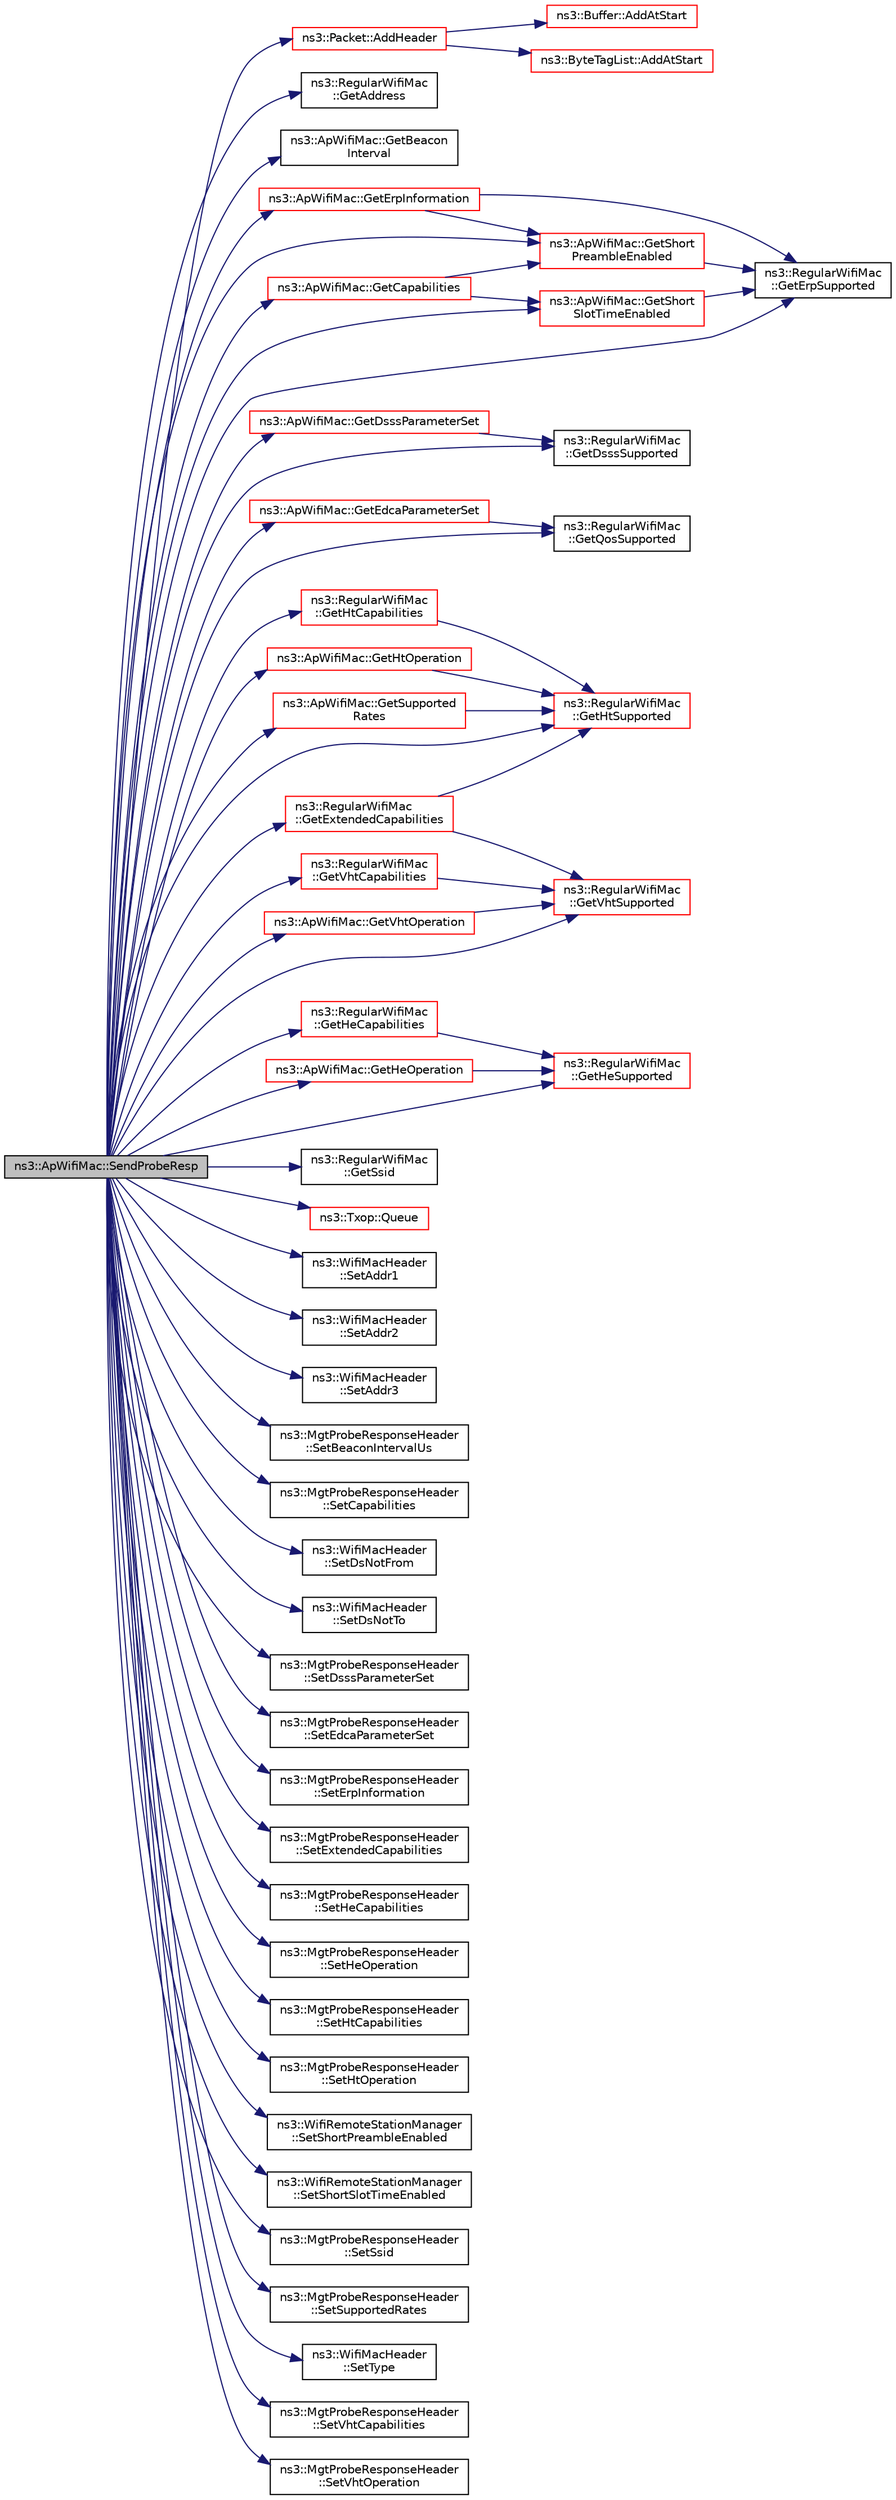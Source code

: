 digraph "ns3::ApWifiMac::SendProbeResp"
{
 // LATEX_PDF_SIZE
  edge [fontname="Helvetica",fontsize="10",labelfontname="Helvetica",labelfontsize="10"];
  node [fontname="Helvetica",fontsize="10",shape=record];
  rankdir="LR";
  Node1 [label="ns3::ApWifiMac::SendProbeResp",height=0.2,width=0.4,color="black", fillcolor="grey75", style="filled", fontcolor="black",tooltip="Forward a probe response packet to the DCF."];
  Node1 -> Node2 [color="midnightblue",fontsize="10",style="solid",fontname="Helvetica"];
  Node2 [label="ns3::Packet::AddHeader",height=0.2,width=0.4,color="red", fillcolor="white", style="filled",URL="$classns3_1_1_packet.html#a465108c595a0bc592095cbcab1832ed8",tooltip="Add header to this packet."];
  Node2 -> Node3 [color="midnightblue",fontsize="10",style="solid",fontname="Helvetica"];
  Node3 [label="ns3::ByteTagList::AddAtStart",height=0.2,width=0.4,color="red", fillcolor="white", style="filled",URL="$classns3_1_1_byte_tag_list.html#acb4563fbe4299c55af41ba7a166b71d5",tooltip="Make sure that all offsets are bigger than prependOffset which represents the location where new byte..."];
  Node2 -> Node9 [color="midnightblue",fontsize="10",style="solid",fontname="Helvetica"];
  Node9 [label="ns3::Buffer::AddAtStart",height=0.2,width=0.4,color="red", fillcolor="white", style="filled",URL="$classns3_1_1_buffer.html#a8abd8164c3671d3dadc98fc66fade7b1",tooltip=" "];
  Node1 -> Node47 [color="midnightblue",fontsize="10",style="solid",fontname="Helvetica"];
  Node47 [label="ns3::RegularWifiMac\l::GetAddress",height=0.2,width=0.4,color="black", fillcolor="white", style="filled",URL="$classns3_1_1_regular_wifi_mac.html#aec7ede7cc93b6ec04d447b1649ab27e8",tooltip=" "];
  Node1 -> Node48 [color="midnightblue",fontsize="10",style="solid",fontname="Helvetica"];
  Node48 [label="ns3::ApWifiMac::GetBeacon\lInterval",height=0.2,width=0.4,color="black", fillcolor="white", style="filled",URL="$classns3_1_1_ap_wifi_mac.html#af63680554ffb0731ce0ace3538326343",tooltip=" "];
  Node1 -> Node49 [color="midnightblue",fontsize="10",style="solid",fontname="Helvetica"];
  Node49 [label="ns3::ApWifiMac::GetCapabilities",height=0.2,width=0.4,color="red", fillcolor="white", style="filled",URL="$classns3_1_1_ap_wifi_mac.html#a64a900257eccb78f21c3166e94a0c83b",tooltip="Return the Capability information of the current AP."];
  Node49 -> Node51 [color="midnightblue",fontsize="10",style="solid",fontname="Helvetica"];
  Node51 [label="ns3::ApWifiMac::GetShort\lPreambleEnabled",height=0.2,width=0.4,color="red", fillcolor="white", style="filled",URL="$classns3_1_1_ap_wifi_mac.html#aca9e80b07b0ef708aa9e06c3272b6efa",tooltip="Determine whether short preamble should be enabled or not in the BSS."];
  Node51 -> Node52 [color="midnightblue",fontsize="10",style="solid",fontname="Helvetica"];
  Node52 [label="ns3::RegularWifiMac\l::GetErpSupported",height=0.2,width=0.4,color="black", fillcolor="white", style="filled",URL="$classns3_1_1_regular_wifi_mac.html#a6ae4d610b553f1a4715e429efc334375",tooltip="Return whether the device supports ERP."];
  Node49 -> Node63 [color="midnightblue",fontsize="10",style="solid",fontname="Helvetica"];
  Node63 [label="ns3::ApWifiMac::GetShort\lSlotTimeEnabled",height=0.2,width=0.4,color="red", fillcolor="white", style="filled",URL="$classns3_1_1_ap_wifi_mac.html#a74c72957ce64d4c1e34bd82e0cf51977",tooltip="Determine whether short slot time should be enabled or not in the BSS."];
  Node63 -> Node52 [color="midnightblue",fontsize="10",style="solid",fontname="Helvetica"];
  Node1 -> Node72 [color="midnightblue",fontsize="10",style="solid",fontname="Helvetica"];
  Node72 [label="ns3::ApWifiMac::GetDsssParameterSet",height=0.2,width=0.4,color="red", fillcolor="white", style="filled",URL="$classns3_1_1_ap_wifi_mac.html#a61b766fbfeadb0a93633a3e36389e0e2",tooltip="Return the DSSS Parameter Set that we support."];
  Node72 -> Node74 [color="midnightblue",fontsize="10",style="solid",fontname="Helvetica"];
  Node74 [label="ns3::RegularWifiMac\l::GetDsssSupported",height=0.2,width=0.4,color="black", fillcolor="white", style="filled",URL="$classns3_1_1_regular_wifi_mac.html#ab5d9ee663c3e87a5cef2ef9d5c469a02",tooltip="Return whether the device supports DSSS."];
  Node1 -> Node74 [color="midnightblue",fontsize="10",style="solid",fontname="Helvetica"];
  Node1 -> Node77 [color="midnightblue",fontsize="10",style="solid",fontname="Helvetica"];
  Node77 [label="ns3::ApWifiMac::GetEdcaParameterSet",height=0.2,width=0.4,color="red", fillcolor="white", style="filled",URL="$classns3_1_1_ap_wifi_mac.html#a8fdab70d8075899ae259189089cca8a7",tooltip="Return the EDCA Parameter Set of the current AP."];
  Node77 -> Node91 [color="midnightblue",fontsize="10",style="solid",fontname="Helvetica"];
  Node91 [label="ns3::RegularWifiMac\l::GetQosSupported",height=0.2,width=0.4,color="black", fillcolor="white", style="filled",URL="$classns3_1_1_regular_wifi_mac.html#a23b58c52d462e580bd814db6d8af3fd0",tooltip="Return whether the device supports QoS."];
  Node1 -> Node115 [color="midnightblue",fontsize="10",style="solid",fontname="Helvetica"];
  Node115 [label="ns3::ApWifiMac::GetErpInformation",height=0.2,width=0.4,color="red", fillcolor="white", style="filled",URL="$classns3_1_1_ap_wifi_mac.html#a47a20776593ad424dcaa1949cefc687c",tooltip="Return the ERP information of the current AP."];
  Node115 -> Node52 [color="midnightblue",fontsize="10",style="solid",fontname="Helvetica"];
  Node115 -> Node51 [color="midnightblue",fontsize="10",style="solid",fontname="Helvetica"];
  Node1 -> Node52 [color="midnightblue",fontsize="10",style="solid",fontname="Helvetica"];
  Node1 -> Node122 [color="midnightblue",fontsize="10",style="solid",fontname="Helvetica"];
  Node122 [label="ns3::RegularWifiMac\l::GetExtendedCapabilities",height=0.2,width=0.4,color="red", fillcolor="white", style="filled",URL="$classns3_1_1_regular_wifi_mac.html#a243c2648b9d9b54cf6b056f1d4124171",tooltip="Return the extended capabilities of the device."];
  Node122 -> Node123 [color="midnightblue",fontsize="10",style="solid",fontname="Helvetica"];
  Node123 [label="ns3::RegularWifiMac\l::GetHtSupported",height=0.2,width=0.4,color="red", fillcolor="white", style="filled",URL="$classns3_1_1_regular_wifi_mac.html#a9b3ffa51f38fbdb175b811dddb83b90e",tooltip="Return whether the device supports HT."];
  Node122 -> Node127 [color="midnightblue",fontsize="10",style="solid",fontname="Helvetica"];
  Node127 [label="ns3::RegularWifiMac\l::GetVhtSupported",height=0.2,width=0.4,color="red", fillcolor="white", style="filled",URL="$classns3_1_1_regular_wifi_mac.html#aec05eb1ee6425e02651bab0cffc4b60a",tooltip="Return whether the device supports VHT."];
  Node1 -> Node132 [color="midnightblue",fontsize="10",style="solid",fontname="Helvetica"];
  Node132 [label="ns3::RegularWifiMac\l::GetHeCapabilities",height=0.2,width=0.4,color="red", fillcolor="white", style="filled",URL="$classns3_1_1_regular_wifi_mac.html#adf97076ae2932e9d28c40e842a338d7d",tooltip="Return the HE capabilities of the device."];
  Node132 -> Node134 [color="midnightblue",fontsize="10",style="solid",fontname="Helvetica"];
  Node134 [label="ns3::RegularWifiMac\l::GetHeSupported",height=0.2,width=0.4,color="red", fillcolor="white", style="filled",URL="$classns3_1_1_regular_wifi_mac.html#a732aef31f554ded767ffec1beb12efe5",tooltip="Return whether the device supports HE."];
  Node1 -> Node153 [color="midnightblue",fontsize="10",style="solid",fontname="Helvetica"];
  Node153 [label="ns3::ApWifiMac::GetHeOperation",height=0.2,width=0.4,color="red", fillcolor="white", style="filled",URL="$classns3_1_1_ap_wifi_mac.html#a2233fc475fba1af0bce238d3a89554f0",tooltip="Return the HE operation of the current AP."];
  Node153 -> Node134 [color="midnightblue",fontsize="10",style="solid",fontname="Helvetica"];
  Node1 -> Node134 [color="midnightblue",fontsize="10",style="solid",fontname="Helvetica"];
  Node1 -> Node160 [color="midnightblue",fontsize="10",style="solid",fontname="Helvetica"];
  Node160 [label="ns3::RegularWifiMac\l::GetHtCapabilities",height=0.2,width=0.4,color="red", fillcolor="white", style="filled",URL="$classns3_1_1_regular_wifi_mac.html#ad51001e4ea7ef05fb584002b158a4e3e",tooltip="Return the HT capabilities of the device."];
  Node160 -> Node123 [color="midnightblue",fontsize="10",style="solid",fontname="Helvetica"];
  Node1 -> Node180 [color="midnightblue",fontsize="10",style="solid",fontname="Helvetica"];
  Node180 [label="ns3::ApWifiMac::GetHtOperation",height=0.2,width=0.4,color="red", fillcolor="white", style="filled",URL="$classns3_1_1_ap_wifi_mac.html#a4fefa01556b990b9995ff1a5577060d3",tooltip="Return the HT operation of the current AP."];
  Node180 -> Node123 [color="midnightblue",fontsize="10",style="solid",fontname="Helvetica"];
  Node1 -> Node123 [color="midnightblue",fontsize="10",style="solid",fontname="Helvetica"];
  Node1 -> Node91 [color="midnightblue",fontsize="10",style="solid",fontname="Helvetica"];
  Node1 -> Node51 [color="midnightblue",fontsize="10",style="solid",fontname="Helvetica"];
  Node1 -> Node63 [color="midnightblue",fontsize="10",style="solid",fontname="Helvetica"];
  Node1 -> Node208 [color="midnightblue",fontsize="10",style="solid",fontname="Helvetica"];
  Node208 [label="ns3::RegularWifiMac\l::GetSsid",height=0.2,width=0.4,color="black", fillcolor="white", style="filled",URL="$classns3_1_1_regular_wifi_mac.html#acffe8d4db892391c9fe5f2365edeb4b5",tooltip=" "];
  Node1 -> Node209 [color="midnightblue",fontsize="10",style="solid",fontname="Helvetica"];
  Node209 [label="ns3::ApWifiMac::GetSupported\lRates",height=0.2,width=0.4,color="red", fillcolor="white", style="filled",URL="$classns3_1_1_ap_wifi_mac.html#a0b627f2e2ca56a38915e18a7a55ace79",tooltip="Return an instance of SupportedRates that contains all rates that we support including HT rates."];
  Node209 -> Node123 [color="midnightblue",fontsize="10",style="solid",fontname="Helvetica"];
  Node1 -> Node224 [color="midnightblue",fontsize="10",style="solid",fontname="Helvetica"];
  Node224 [label="ns3::RegularWifiMac\l::GetVhtCapabilities",height=0.2,width=0.4,color="red", fillcolor="white", style="filled",URL="$classns3_1_1_regular_wifi_mac.html#a016a83d8f0d89790ac9c177fa2d6751e",tooltip="Return the VHT capabilities of the device."];
  Node224 -> Node127 [color="midnightblue",fontsize="10",style="solid",fontname="Helvetica"];
  Node1 -> Node238 [color="midnightblue",fontsize="10",style="solid",fontname="Helvetica"];
  Node238 [label="ns3::ApWifiMac::GetVhtOperation",height=0.2,width=0.4,color="red", fillcolor="white", style="filled",URL="$classns3_1_1_ap_wifi_mac.html#ac036148765aa8e198f973fdf6280c5d4",tooltip="Return the VHT operation of the current AP."];
  Node238 -> Node127 [color="midnightblue",fontsize="10",style="solid",fontname="Helvetica"];
  Node1 -> Node127 [color="midnightblue",fontsize="10",style="solid",fontname="Helvetica"];
  Node1 -> Node244 [color="midnightblue",fontsize="10",style="solid",fontname="Helvetica"];
  Node244 [label="ns3::Txop::Queue",height=0.2,width=0.4,color="red", fillcolor="white", style="filled",URL="$classns3_1_1_txop.html#ae0a0bbafaed367559bce8c10c184666f",tooltip=" "];
  Node1 -> Node416 [color="midnightblue",fontsize="10",style="solid",fontname="Helvetica"];
  Node416 [label="ns3::WifiMacHeader\l::SetAddr1",height=0.2,width=0.4,color="black", fillcolor="white", style="filled",URL="$classns3_1_1_wifi_mac_header.html#a6478a02b80d5c01657714c5c7a0ae1cb",tooltip="Fill the Address 1 field with the given address."];
  Node1 -> Node417 [color="midnightblue",fontsize="10",style="solid",fontname="Helvetica"];
  Node417 [label="ns3::WifiMacHeader\l::SetAddr2",height=0.2,width=0.4,color="black", fillcolor="white", style="filled",URL="$classns3_1_1_wifi_mac_header.html#ab6a0efdc43d39b5da5d17eae9665271d",tooltip="Fill the Address 2 field with the given address."];
  Node1 -> Node418 [color="midnightblue",fontsize="10",style="solid",fontname="Helvetica"];
  Node418 [label="ns3::WifiMacHeader\l::SetAddr3",height=0.2,width=0.4,color="black", fillcolor="white", style="filled",URL="$classns3_1_1_wifi_mac_header.html#ace2fd1624db247bd42cbe9182996bb0e",tooltip="Fill the Address 3 field with the given address."];
  Node1 -> Node419 [color="midnightblue",fontsize="10",style="solid",fontname="Helvetica"];
  Node419 [label="ns3::MgtProbeResponseHeader\l::SetBeaconIntervalUs",height=0.2,width=0.4,color="black", fillcolor="white", style="filled",URL="$classns3_1_1_mgt_probe_response_header.html#ab31645e17aa55f4caa3ebe7effdeeffd",tooltip="Set the beacon interval in microseconds unit."];
  Node1 -> Node420 [color="midnightblue",fontsize="10",style="solid",fontname="Helvetica"];
  Node420 [label="ns3::MgtProbeResponseHeader\l::SetCapabilities",height=0.2,width=0.4,color="black", fillcolor="white", style="filled",URL="$classns3_1_1_mgt_probe_response_header.html#a1bf36b9ba47bd7f874dbf216e6534ea7",tooltip="Set the Capability information."];
  Node1 -> Node421 [color="midnightblue",fontsize="10",style="solid",fontname="Helvetica"];
  Node421 [label="ns3::WifiMacHeader\l::SetDsNotFrom",height=0.2,width=0.4,color="black", fillcolor="white", style="filled",URL="$classns3_1_1_wifi_mac_header.html#a02edeb349da4aacc6b376fcf76ff99cc",tooltip="Un-set the From DS bit in the Frame Control field."];
  Node1 -> Node422 [color="midnightblue",fontsize="10",style="solid",fontname="Helvetica"];
  Node422 [label="ns3::WifiMacHeader\l::SetDsNotTo",height=0.2,width=0.4,color="black", fillcolor="white", style="filled",URL="$classns3_1_1_wifi_mac_header.html#a977cd5a09062bfc3660a23acdebd75ec",tooltip="Un-set the To DS bit in the Frame Control field."];
  Node1 -> Node423 [color="midnightblue",fontsize="10",style="solid",fontname="Helvetica"];
  Node423 [label="ns3::MgtProbeResponseHeader\l::SetDsssParameterSet",height=0.2,width=0.4,color="black", fillcolor="white", style="filled",URL="$classns3_1_1_mgt_probe_response_header.html#ab05d1ec0fe1eb3c92d1b094331ccd4f9",tooltip="Set the DSSS Parameter Set."];
  Node1 -> Node424 [color="midnightblue",fontsize="10",style="solid",fontname="Helvetica"];
  Node424 [label="ns3::MgtProbeResponseHeader\l::SetEdcaParameterSet",height=0.2,width=0.4,color="black", fillcolor="white", style="filled",URL="$classns3_1_1_mgt_probe_response_header.html#ab369952f14a08b3e8ee2a38572df0db5",tooltip="Set the EDCA Parameter Set."];
  Node1 -> Node425 [color="midnightblue",fontsize="10",style="solid",fontname="Helvetica"];
  Node425 [label="ns3::MgtProbeResponseHeader\l::SetErpInformation",height=0.2,width=0.4,color="black", fillcolor="white", style="filled",URL="$classns3_1_1_mgt_probe_response_header.html#a0af2ec3c651f5e2485da29e0ae5cc249",tooltip="Set the ERP information."];
  Node1 -> Node426 [color="midnightblue",fontsize="10",style="solid",fontname="Helvetica"];
  Node426 [label="ns3::MgtProbeResponseHeader\l::SetExtendedCapabilities",height=0.2,width=0.4,color="black", fillcolor="white", style="filled",URL="$classns3_1_1_mgt_probe_response_header.html#a4811e4a5a09db733c163f93d57882052",tooltip="Set the extended capabilities."];
  Node1 -> Node427 [color="midnightblue",fontsize="10",style="solid",fontname="Helvetica"];
  Node427 [label="ns3::MgtProbeResponseHeader\l::SetHeCapabilities",height=0.2,width=0.4,color="black", fillcolor="white", style="filled",URL="$classns3_1_1_mgt_probe_response_header.html#a1f974ee6874a4bbd2ae65cc68befd81d",tooltip="Set the HE capabilities."];
  Node1 -> Node428 [color="midnightblue",fontsize="10",style="solid",fontname="Helvetica"];
  Node428 [label="ns3::MgtProbeResponseHeader\l::SetHeOperation",height=0.2,width=0.4,color="black", fillcolor="white", style="filled",URL="$classns3_1_1_mgt_probe_response_header.html#ad04e3d92ec55053b5ef332f87cc87f07",tooltip="Set the HE operation."];
  Node1 -> Node429 [color="midnightblue",fontsize="10",style="solid",fontname="Helvetica"];
  Node429 [label="ns3::MgtProbeResponseHeader\l::SetHtCapabilities",height=0.2,width=0.4,color="black", fillcolor="white", style="filled",URL="$classns3_1_1_mgt_probe_response_header.html#a6e8f22c9e9acf30ba2ada161238d718f",tooltip="Set the HT capabilities."];
  Node1 -> Node430 [color="midnightblue",fontsize="10",style="solid",fontname="Helvetica"];
  Node430 [label="ns3::MgtProbeResponseHeader\l::SetHtOperation",height=0.2,width=0.4,color="black", fillcolor="white", style="filled",URL="$classns3_1_1_mgt_probe_response_header.html#a79e0bd1c6cdfb73244a0c136ccb72288",tooltip="Set the HT operation."];
  Node1 -> Node431 [color="midnightblue",fontsize="10",style="solid",fontname="Helvetica"];
  Node431 [label="ns3::WifiRemoteStationManager\l::SetShortPreambleEnabled",height=0.2,width=0.4,color="black", fillcolor="white", style="filled",URL="$classns3_1_1_wifi_remote_station_manager.html#a66a2f347bbc24c14a38da8dc56781cc8",tooltip="Enable or disable short PHY preambles."];
  Node1 -> Node432 [color="midnightblue",fontsize="10",style="solid",fontname="Helvetica"];
  Node432 [label="ns3::WifiRemoteStationManager\l::SetShortSlotTimeEnabled",height=0.2,width=0.4,color="black", fillcolor="white", style="filled",URL="$classns3_1_1_wifi_remote_station_manager.html#a127fb3ed96ad66f647c1fa3dc616e274",tooltip="Enable or disable short slot time."];
  Node1 -> Node433 [color="midnightblue",fontsize="10",style="solid",fontname="Helvetica"];
  Node433 [label="ns3::MgtProbeResponseHeader\l::SetSsid",height=0.2,width=0.4,color="black", fillcolor="white", style="filled",URL="$classns3_1_1_mgt_probe_response_header.html#a7c7f6af47ec6074a638ae460cb4620d2",tooltip="Set the Service Set Identifier (SSID)."];
  Node1 -> Node434 [color="midnightblue",fontsize="10",style="solid",fontname="Helvetica"];
  Node434 [label="ns3::MgtProbeResponseHeader\l::SetSupportedRates",height=0.2,width=0.4,color="black", fillcolor="white", style="filled",URL="$classns3_1_1_mgt_probe_response_header.html#a88213c5af3dab3e4ed0f611687ad44e9",tooltip="Set the supported rates."];
  Node1 -> Node435 [color="midnightblue",fontsize="10",style="solid",fontname="Helvetica"];
  Node435 [label="ns3::WifiMacHeader\l::SetType",height=0.2,width=0.4,color="black", fillcolor="white", style="filled",URL="$classns3_1_1_wifi_mac_header.html#a71172371f11f1cfcb3912bb03134c285",tooltip="Set Type/Subtype values with the correct values depending on the given type."];
  Node1 -> Node436 [color="midnightblue",fontsize="10",style="solid",fontname="Helvetica"];
  Node436 [label="ns3::MgtProbeResponseHeader\l::SetVhtCapabilities",height=0.2,width=0.4,color="black", fillcolor="white", style="filled",URL="$classns3_1_1_mgt_probe_response_header.html#a096148c243b0d7566379d768c0739be6",tooltip="Set the VHT capabilities."];
  Node1 -> Node437 [color="midnightblue",fontsize="10",style="solid",fontname="Helvetica"];
  Node437 [label="ns3::MgtProbeResponseHeader\l::SetVhtOperation",height=0.2,width=0.4,color="black", fillcolor="white", style="filled",URL="$classns3_1_1_mgt_probe_response_header.html#a6e6213ff62daea45ec0f6cbe67157010",tooltip="Set the VHT operation."];
}
